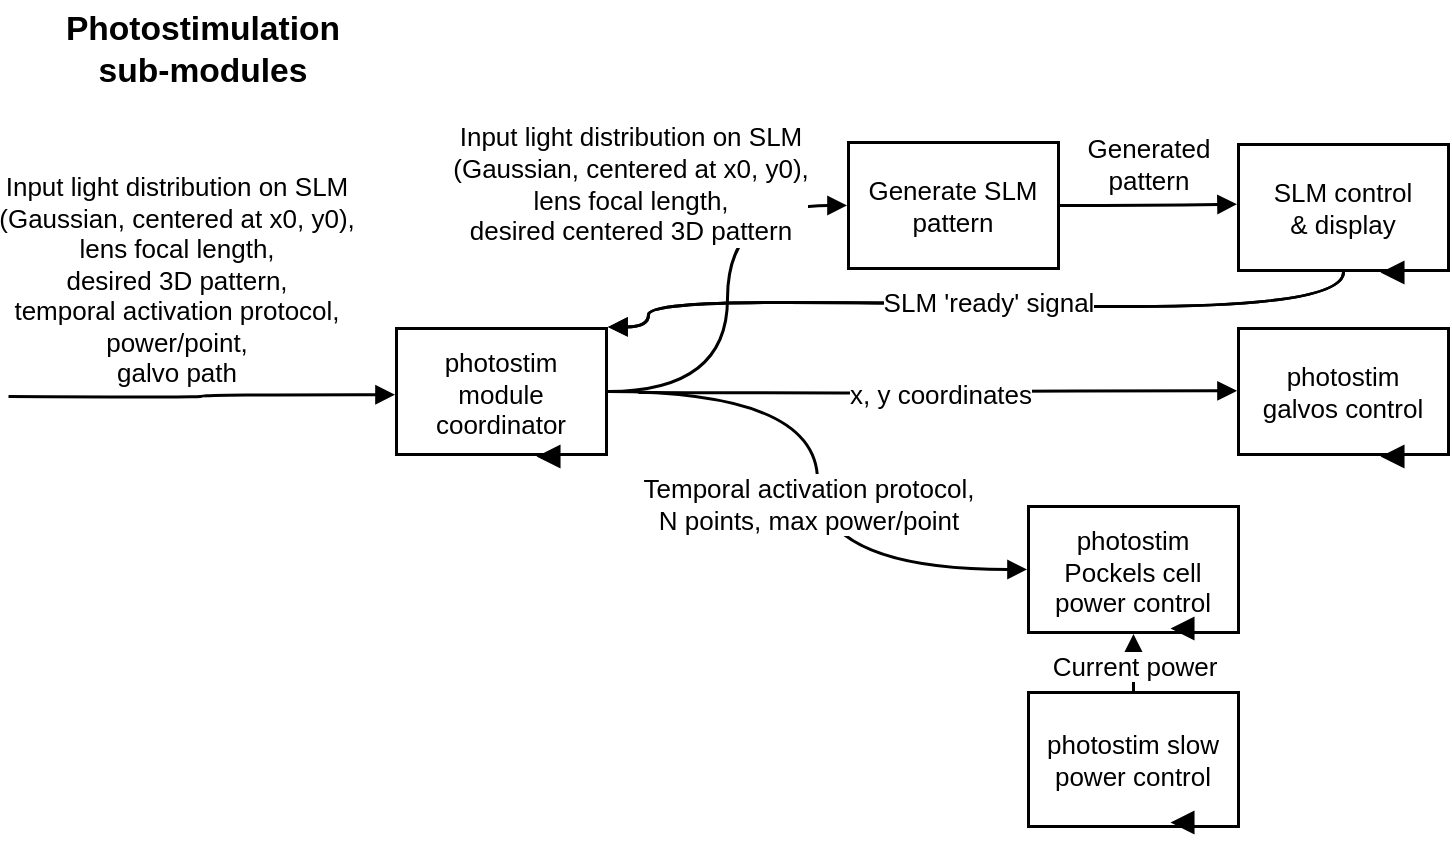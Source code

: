 <mxfile version="26.0.16">
  <diagram name="Page-1" id="B3O9OAGcYMHH0F4P0OHp">
    <mxGraphModel dx="604" dy="367" grid="1" gridSize="10" guides="1" tooltips="1" connect="1" arrows="1" fold="1" page="1" pageScale="1" pageWidth="850" pageHeight="1100" math="0" shadow="0">
      <root>
        <mxCell id="0" />
        <mxCell id="1" parent="0" />
        <mxCell id="Ng1XPZVvvlD3635TVM57-1" value="Photostimulation sub-modules" style="html=1;overflow=block;blockSpacing=1;whiteSpace=wrap;fontSize=16.8;fontColor=default;fontStyle=1;spacing=3.8;strokeOpacity=0;fillOpacity=0;fillColor=#ffffff;strokeWidth=1.5;lucidId=L4cUF~HINPR~;" vertex="1" parent="1">
          <mxGeometry x="35" y="20" width="165" height="48" as="geometry" />
        </mxCell>
        <mxCell id="Ng1XPZVvvlD3635TVM57-2" value="" style="html=1;jettySize=18;whiteSpace=wrap;fontSize=13;strokeOpacity=100;strokeWidth=1.5;rounded=1;arcSize=0;edgeStyle=orthogonalEdgeStyle;startArrow=block;startFill=1;endArrow=none;exitX=-0.007;exitY=0.5;exitPerimeter=0;entryX=1.007;entryY=0.5;entryPerimeter=0;lucidId=L4cUvuylno_C;curved=1;" edge="1" parent="1" source="Ng1XPZVvvlD3635TVM57-27" target="Ng1XPZVvvlD3635TVM57-15">
          <mxGeometry width="100" height="100" relative="1" as="geometry" />
        </mxCell>
        <mxCell id="Ng1XPZVvvlD3635TVM57-3" value="Input light distribution on SLM&#xa;(Gaussian, centered at x0, y0),&#xa;lens focal length,&#xa;desired centered 3D pattern" style="text;html=1;resizable=0;labelBackgroundColor=default;align=center;verticalAlign=middle;fontColor=default;fontSize=13;" vertex="1" parent="Ng1XPZVvvlD3635TVM57-2">
          <mxGeometry x="-0.612" relative="1" as="geometry">
            <mxPoint x="-68" y="-11" as="offset" />
          </mxGeometry>
        </mxCell>
        <mxCell id="Ng1XPZVvvlD3635TVM57-30" style="edgeStyle=orthogonalEdgeStyle;rounded=0;orthogonalLoop=1;jettySize=auto;html=1;exitX=0;exitY=0;exitDx=0;exitDy=0;" edge="1" parent="Ng1XPZVvvlD3635TVM57-2" source="Ng1XPZVvvlD3635TVM57-3" target="Ng1XPZVvvlD3635TVM57-3">
          <mxGeometry relative="1" as="geometry" />
        </mxCell>
        <mxCell id="Ng1XPZVvvlD3635TVM57-4" value="" style="html=1;jettySize=18;whiteSpace=wrap;fontSize=13;strokeOpacity=100;strokeWidth=1.5;rounded=1;arcSize=0;edgeStyle=orthogonalEdgeStyle;startArrow=block;startFill=1;endArrow=none;exitX=-0.007;exitY=0.526;exitPerimeter=0;lucidId=L4cUrVBBdsZ6;curved=1;" edge="1" parent="1" source="Ng1XPZVvvlD3635TVM57-15">
          <mxGeometry width="100" height="100" relative="1" as="geometry">
            <mxPoint x="20" y="217" as="targetPoint" />
          </mxGeometry>
        </mxCell>
        <mxCell id="Ng1XPZVvvlD3635TVM57-5" value="Input light distribution on SLM&#xa;(Gaussian, centered at x0, y0),&#xa;lens focal length,&#xa;desired 3D pattern,&#xa;temporal activation protocol,&#xa;power/point,&#xa;galvo path" style="text;html=1;resizable=0;labelBackgroundColor=default;align=center;verticalAlign=middle;fontColor=default;fontSize=13;" vertex="1" parent="Ng1XPZVvvlD3635TVM57-4">
          <mxGeometry relative="1" as="geometry">
            <mxPoint x="-13" y="-59" as="offset" />
          </mxGeometry>
        </mxCell>
        <mxCell id="Ng1XPZVvvlD3635TVM57-6" value="" style="html=1;jettySize=18;whiteSpace=wrap;fontSize=13;strokeOpacity=100;strokeWidth=1.5;rounded=1;arcSize=0;edgeStyle=orthogonalEdgeStyle;startArrow=none;endArrow=block;endFill=1;entryX=-0.007;entryY=0.495;entryPerimeter=0;lucidId=L4cUSSVxt~Zg;curved=1;" edge="1" parent="1" target="Ng1XPZVvvlD3635TVM57-18">
          <mxGeometry width="100" height="100" relative="1" as="geometry">
            <mxPoint x="335" y="215" as="sourcePoint" />
          </mxGeometry>
        </mxCell>
        <mxCell id="Ng1XPZVvvlD3635TVM57-7" value="x, y coordinates" style="text;html=1;resizable=0;labelBackgroundColor=default;align=center;verticalAlign=middle;fontColor=default;fontSize=13;" vertex="1" parent="Ng1XPZVvvlD3635TVM57-6">
          <mxGeometry relative="1" as="geometry">
            <mxPoint as="offset" />
          </mxGeometry>
        </mxCell>
        <mxCell id="Ng1XPZVvvlD3635TVM57-8" value="" style="html=1;jettySize=18;whiteSpace=wrap;fontSize=13;strokeOpacity=100;strokeWidth=1.5;rounded=1;arcSize=0;edgeStyle=orthogonalEdgeStyle;startArrow=none;endArrow=block;endFill=1;exitX=1.007;exitY=0.5;exitPerimeter=0;entryX=-0.007;entryY=0.5;entryPerimeter=0;lucidId=L4cUF9~V9uMc;curved=1;" edge="1" parent="1" source="Ng1XPZVvvlD3635TVM57-15" target="Ng1XPZVvvlD3635TVM57-23">
          <mxGeometry width="100" height="100" relative="1" as="geometry" />
        </mxCell>
        <mxCell id="Ng1XPZVvvlD3635TVM57-9" value="Temporal activation protocol,&#xa;N points, max power/point" style="text;html=1;resizable=0;labelBackgroundColor=default;align=center;verticalAlign=middle;fontColor=default;fontSize=13;" vertex="1" parent="Ng1XPZVvvlD3635TVM57-8">
          <mxGeometry x="0.34" relative="1" as="geometry">
            <mxPoint x="-11" y="-33" as="offset" />
          </mxGeometry>
        </mxCell>
        <mxCell id="Ng1XPZVvvlD3635TVM57-10" value="" style="html=1;jettySize=18;whiteSpace=wrap;fontSize=13;strokeOpacity=100;strokeWidth=1.5;rounded=1;arcSize=0;edgeStyle=orthogonalEdgeStyle;startArrow=none;endArrow=block;endFill=1;exitX=0.5;exitY=-0.011;exitPerimeter=0;entryX=0.5;entryY=1.012;entryPerimeter=0;lucidId=L4cU1I5SRIa5;curved=1;" edge="1" parent="1" source="Ng1XPZVvvlD3635TVM57-25" target="Ng1XPZVvvlD3635TVM57-23">
          <mxGeometry width="100" height="100" relative="1" as="geometry" />
        </mxCell>
        <mxCell id="Ng1XPZVvvlD3635TVM57-11" value="Current power" style="text;html=1;resizable=0;labelBackgroundColor=default;align=center;verticalAlign=middle;fontColor=default;fontSize=13;" vertex="1" parent="Ng1XPZVvvlD3635TVM57-10">
          <mxGeometry x="-0.11" relative="1" as="geometry">
            <mxPoint as="offset" />
          </mxGeometry>
        </mxCell>
        <mxCell id="Ng1XPZVvvlD3635TVM57-12" value="" style="html=1;jettySize=18;whiteSpace=wrap;fontSize=13;strokeOpacity=100;strokeWidth=1.5;rounded=1;arcSize=0;edgeStyle=orthogonalEdgeStyle;startArrow=none;endArrow=block;endFill=1;exitX=1.007;exitY=0.5;exitPerimeter=0;entryX=-0.007;entryY=0.474;entryPerimeter=0;lucidId=L4cU7nh6EryA;curved=1;" edge="1" parent="1" source="Ng1XPZVvvlD3635TVM57-27" target="Ng1XPZVvvlD3635TVM57-21">
          <mxGeometry width="100" height="100" relative="1" as="geometry" />
        </mxCell>
        <mxCell id="Ng1XPZVvvlD3635TVM57-13" value="Generated&#xa;pattern" style="text;html=1;resizable=0;labelBackgroundColor=default;align=center;verticalAlign=middle;fontColor=default;fontSize=13;" vertex="1" parent="Ng1XPZVvvlD3635TVM57-12">
          <mxGeometry relative="1" as="geometry">
            <mxPoint y="-21" as="offset" />
          </mxGeometry>
        </mxCell>
        <mxCell id="Ng1XPZVvvlD3635TVM57-14" value="" style="group;dropTarget=0;pointerEvents=0;" vertex="1" parent="1">
          <mxGeometry x="214" y="183" width="105" height="63.65" as="geometry" />
        </mxCell>
        <mxCell id="Ng1XPZVvvlD3635TVM57-15" value="photostim module coordinator" style="html=1;overflow=block;blockSpacing=1;whiteSpace=wrap;fontSize=13;fontColor=default;spacing=9;strokeOpacity=100;strokeWidth=1.5;lucidId=L4cUlSEFejQI;" vertex="1" parent="Ng1XPZVvvlD3635TVM57-14">
          <mxGeometry width="105" height="63" as="geometry" />
        </mxCell>
        <mxCell id="Ng1XPZVvvlD3635TVM57-16" value="" style="html=1;jettySize=18;whiteSpace=wrap;fontSize=13;strokeOpacity=100;strokeWidth=2.3;rounded=1;arcSize=0;edgeStyle=orthogonalEdgeStyle;startArrow=none;endArrow=block;endFill=1;lucidId=L4cUhd2FSqjz;" edge="1" parent="Ng1XPZVvvlD3635TVM57-14">
          <mxGeometry width="100" height="100" relative="1" as="geometry">
            <mxPoint x="78" y="64" as="sourcePoint" />
            <mxPoint x="70" y="64" as="targetPoint" />
          </mxGeometry>
        </mxCell>
        <mxCell id="Ng1XPZVvvlD3635TVM57-17" value="" style="group;dropTarget=0;pointerEvents=0;" vertex="1" parent="1">
          <mxGeometry x="635" y="183" width="105" height="63.65" as="geometry" />
        </mxCell>
        <mxCell id="Ng1XPZVvvlD3635TVM57-18" value="photostim galvos control" style="html=1;overflow=block;blockSpacing=1;whiteSpace=wrap;fontSize=13;fontColor=default;spacing=9;strokeOpacity=100;strokeWidth=1.5;lucidId=L4cUojwdGEbi;" vertex="1" parent="Ng1XPZVvvlD3635TVM57-17">
          <mxGeometry width="105" height="63" as="geometry" />
        </mxCell>
        <mxCell id="Ng1XPZVvvlD3635TVM57-19" value="" style="html=1;jettySize=18;whiteSpace=wrap;fontSize=13;strokeOpacity=100;strokeWidth=2.3;rounded=1;arcSize=0;edgeStyle=orthogonalEdgeStyle;startArrow=none;endArrow=block;endFill=1;lucidId=L4cU7JKuiN-I;" edge="1" parent="Ng1XPZVvvlD3635TVM57-17">
          <mxGeometry width="100" height="100" relative="1" as="geometry">
            <mxPoint x="78" y="64" as="sourcePoint" />
            <mxPoint x="71" y="64" as="targetPoint" />
          </mxGeometry>
        </mxCell>
        <mxCell id="Ng1XPZVvvlD3635TVM57-20" value="" style="group;dropTarget=0;pointerEvents=0;" vertex="1" parent="1">
          <mxGeometry x="635" y="91" width="105" height="63.8" as="geometry" />
        </mxCell>
        <mxCell id="Ng1XPZVvvlD3635TVM57-21" value="SLM control&#xa;&amp; display" style="html=1;overflow=block;blockSpacing=1;whiteSpace=wrap;fontSize=13;fontColor=default;spacing=9;strokeOpacity=100;strokeWidth=1.5;lucidId=L4cU4ImTg.uN;" vertex="1" parent="Ng1XPZVvvlD3635TVM57-20">
          <mxGeometry width="105" height="63" as="geometry" />
        </mxCell>
        <mxCell id="Ng1XPZVvvlD3635TVM57-22" value="" style="html=1;jettySize=18;whiteSpace=wrap;fontSize=13;strokeOpacity=100;strokeWidth=2.3;rounded=1;arcSize=0;edgeStyle=orthogonalEdgeStyle;startArrow=none;endArrow=block;endFill=1;lucidId=L4cUZLpZK4Bo;" edge="1" parent="Ng1XPZVvvlD3635TVM57-20">
          <mxGeometry width="100" height="100" relative="1" as="geometry">
            <mxPoint x="78" y="64" as="sourcePoint" />
            <mxPoint x="71" y="64" as="targetPoint" />
          </mxGeometry>
        </mxCell>
        <mxCell id="Ng1XPZVvvlD3635TVM57-23" value="photostim Pockels cell power control" style="html=1;overflow=block;blockSpacing=1;whiteSpace=wrap;fontSize=13;fontColor=default;spacing=9;strokeOpacity=100;strokeWidth=1.5;lucidId=L4cUr0KG45mP;container=1;collapsible=0;" vertex="1" parent="1">
          <mxGeometry x="530" y="272" width="105" height="63" as="geometry" />
        </mxCell>
        <mxCell id="Ng1XPZVvvlD3635TVM57-24" value="" style="html=1;jettySize=18;whiteSpace=wrap;fontSize=13;strokeOpacity=100;strokeWidth=2.3;rounded=1;arcSize=0;edgeStyle=orthogonalEdgeStyle;startArrow=none;endArrow=block;endFill=1;lucidId=L4cUv3l.BK4Z;" edge="1" parent="Ng1XPZVvvlD3635TVM57-23">
          <mxGeometry width="100" height="100" relative="1" as="geometry">
            <mxPoint x="78" y="61" as="sourcePoint" />
            <mxPoint x="71" y="61" as="targetPoint" />
          </mxGeometry>
        </mxCell>
        <mxCell id="Ng1XPZVvvlD3635TVM57-25" value="photostim slow&#xa;power control" style="html=1;overflow=block;blockSpacing=1;whiteSpace=wrap;fontSize=13;fontColor=default;spacing=9;strokeOpacity=100;strokeWidth=1.5;lucidId=L4cUQwIAX.QJ;container=1;collapsible=0;" vertex="1" parent="1">
          <mxGeometry x="530" y="365" width="105" height="67" as="geometry" />
        </mxCell>
        <mxCell id="Ng1XPZVvvlD3635TVM57-26" value="" style="html=1;jettySize=18;whiteSpace=wrap;fontSize=13;strokeOpacity=100;strokeWidth=2.3;rounded=1;arcSize=0;edgeStyle=orthogonalEdgeStyle;startArrow=none;endArrow=block;endFill=1;lucidId=L4cUFKj-guA2;" edge="1" parent="Ng1XPZVvvlD3635TVM57-25">
          <mxGeometry width="100" height="100" relative="1" as="geometry">
            <mxPoint x="78" y="65" as="sourcePoint" />
            <mxPoint x="71" y="65" as="targetPoint" />
          </mxGeometry>
        </mxCell>
        <mxCell id="Ng1XPZVvvlD3635TVM57-27" value="Generate SLM pattern" style="html=1;overflow=block;blockSpacing=1;whiteSpace=wrap;fontSize=13;fontColor=default;spacing=3.8;strokeOpacity=100;strokeWidth=1.5;lucidId=L4cURXrmTDde;" vertex="1" parent="1">
          <mxGeometry x="440" y="90" width="105" height="63" as="geometry" />
        </mxCell>
        <mxCell id="Ng1XPZVvvlD3635TVM57-28" value="`" style="html=1;jettySize=18;whiteSpace=wrap;fontSize=13;strokeOpacity=100;strokeWidth=1.5;rounded=1;arcSize=0;curved=1;startArrow=none;endArrow=block;endFill=1;exitX=0.5;exitY=1.012;exitPerimeter=0;entryX=1.007;entryY=-0.012;entryPerimeter=0;lucidId=L4cUGsMENcT.;edgeStyle=orthogonalEdgeStyle;" edge="1" parent="1" source="Ng1XPZVvvlD3635TVM57-21" target="Ng1XPZVvvlD3635TVM57-15">
          <mxGeometry width="100" height="100" relative="1" as="geometry">
            <Array as="points">
              <mxPoint x="688" y="172" />
              <mxPoint x="477" y="172" />
              <mxPoint x="477" y="170" />
              <mxPoint x="340" y="170" />
              <mxPoint x="340" y="182" />
            </Array>
          </mxGeometry>
        </mxCell>
        <mxCell id="Ng1XPZVvvlD3635TVM57-29" value="SLM &#39;ready&#39; signal" style="text;html=1;resizable=0;labelBackgroundColor=default;align=center;verticalAlign=middle;fontColor=default;fontSize=13;" vertex="1" parent="Ng1XPZVvvlD3635TVM57-28">
          <mxGeometry x="0.503" relative="1" as="geometry">
            <mxPoint x="102.735" as="offset" />
          </mxGeometry>
        </mxCell>
        <mxCell id="Ng1XPZVvvlD3635TVM57-32" value="`" style="html=1;jettySize=18;whiteSpace=wrap;fontSize=13;strokeOpacity=100;strokeWidth=1.5;rounded=1;arcSize=0;curved=1;startArrow=none;endArrow=block;endFill=1;exitX=0.5;exitY=1.012;exitPerimeter=0;entryX=1.007;entryY=-0.012;entryPerimeter=0;lucidId=L4cUGsMENcT.;edgeStyle=orthogonalEdgeStyle;" edge="1" parent="1" source="Ng1XPZVvvlD3635TVM57-21" target="Ng1XPZVvvlD3635TVM57-15">
          <mxGeometry width="100" height="100" relative="1" as="geometry">
            <Array as="points">
              <mxPoint x="688" y="172" />
              <mxPoint x="477" y="172" />
              <mxPoint x="477" y="170" />
              <mxPoint x="340" y="170" />
              <mxPoint x="340" y="182" />
            </Array>
            <mxPoint x="688" y="155" as="sourcePoint" />
            <mxPoint x="320" y="182" as="targetPoint" />
          </mxGeometry>
        </mxCell>
        <mxCell id="Ng1XPZVvvlD3635TVM57-33" value="SLM &#39;ready&#39; signal" style="text;html=1;resizable=0;labelBackgroundColor=default;align=center;verticalAlign=middle;fontColor=default;fontSize=13;" vertex="1" parent="Ng1XPZVvvlD3635TVM57-32">
          <mxGeometry x="0.503" relative="1" as="geometry">
            <mxPoint x="102.735" as="offset" />
          </mxGeometry>
        </mxCell>
      </root>
    </mxGraphModel>
  </diagram>
</mxfile>
